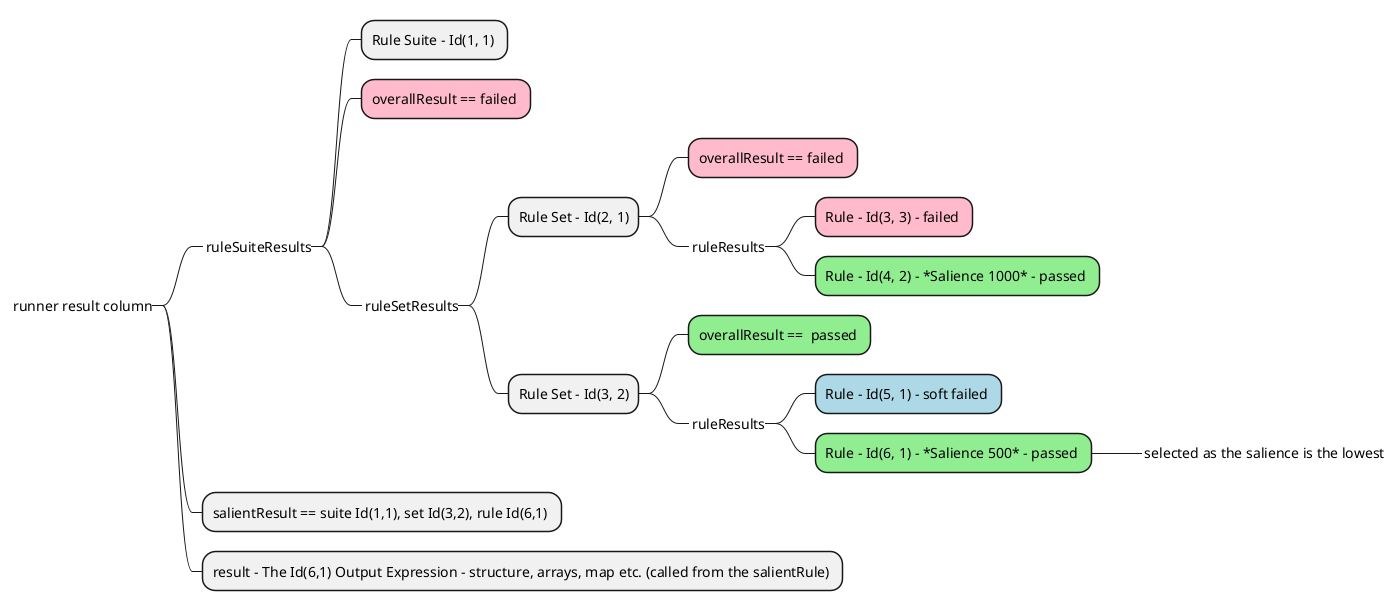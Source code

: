 @startmindmap

<style>
mindmapDiagram {
  .passed {
    BackgroundColor lightgreen
  }
  .failed {
    BackgroundColor #FFBBCC
  }
  .softfailed {
    BackgroundColor lightblue
  }
  .different {
    font-weight bolder
  }
}
</style>
*_ runner result column
 *_ ruleSuiteResults
  * Rule Suite - Id(1, 1) 
  * overallResult == failed <<failed>>
  *_ ruleSetResults
   * Rule Set - Id(2, 1)
    * overallResult == failed <<failed>>
    *_ ruleResults
     * Rule - Id(3, 3) - failed <<failed>>
     * Rule - Id(4, 2) - *Salience 1000* - passed <<passed>>
   * Rule Set - Id(3, 2)
    * overallResult ==  passed <<passed>>
    *_ ruleResults
     * Rule - Id(5, 1) - soft failed <<softfailed>>
     * Rule - Id(6, 1) - *Salience 500* - passed <<passed>>
      *_ selected as the salience is the lowest
 * salientResult == suite Id(1,1), set Id(3,2), rule Id(6,1) <<different>>
 * result - The Id(6,1) Output Expression - structure, arrays, map etc. (called from the salientRule) <<different>>
@enduml